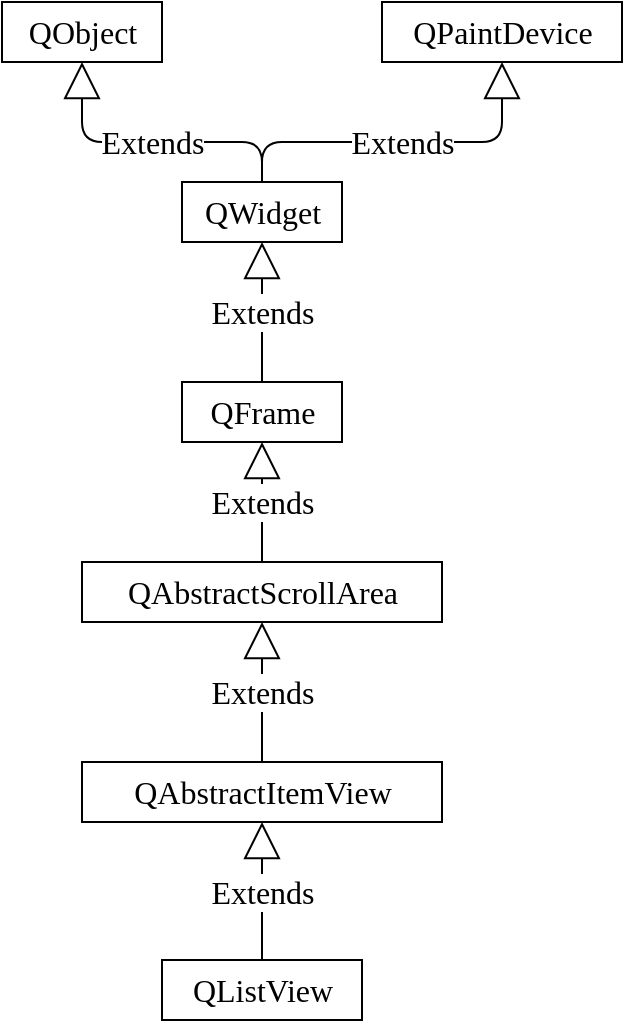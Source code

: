 <mxfile version="14.7.1" type="github" pages="3">
  <diagram id="C5RBs43oDa-KdzZeNtuy" name="QListView">
    <mxGraphModel dx="962" dy="721" grid="1" gridSize="10" guides="1" tooltips="1" connect="1" arrows="1" fold="1" page="1" pageScale="1" pageWidth="827" pageHeight="1169" math="0" shadow="0">
      <root>
        <mxCell id="WIyWlLk6GJQsqaUBKTNV-0" />
        <mxCell id="WIyWlLk6GJQsqaUBKTNV-1" parent="WIyWlLk6GJQsqaUBKTNV-0" />
        <mxCell id="f9l8Vr0HbiwX5KtVxT_5-15" value="QAbstractItemView" style="html=1;fontFamily=Verdana;align=center;verticalAlign=middle;fontSize=16;" vertex="1" parent="WIyWlLk6GJQsqaUBKTNV-1">
          <mxGeometry x="300" y="420" width="180" height="30" as="geometry" />
        </mxCell>
        <mxCell id="f9l8Vr0HbiwX5KtVxT_5-16" value="QListView" style="html=1;fontFamily=Verdana;align=center;verticalAlign=middle;fontSize=16;" vertex="1" parent="WIyWlLk6GJQsqaUBKTNV-1">
          <mxGeometry x="340" y="519" width="100" height="30" as="geometry" />
        </mxCell>
        <mxCell id="f9l8Vr0HbiwX5KtVxT_5-17" value="Extends" style="endArrow=block;endSize=16;endFill=0;html=1;fontFamily=Verdana;fontSize=16;exitX=0.5;exitY=0;exitDx=0;exitDy=0;entryX=0.5;entryY=1;entryDx=0;entryDy=0;" edge="1" parent="WIyWlLk6GJQsqaUBKTNV-1" source="f9l8Vr0HbiwX5KtVxT_5-16" target="f9l8Vr0HbiwX5KtVxT_5-15">
          <mxGeometry width="160" relative="1" as="geometry">
            <mxPoint x="530" y="540" as="sourcePoint" />
            <mxPoint x="690" y="540" as="targetPoint" />
          </mxGeometry>
        </mxCell>
        <mxCell id="f9l8Vr0HbiwX5KtVxT_5-18" value="QAbstractScrollArea" style="html=1;fontFamily=Verdana;align=center;verticalAlign=middle;fontSize=16;" vertex="1" parent="WIyWlLk6GJQsqaUBKTNV-1">
          <mxGeometry x="300" y="320" width="180" height="30" as="geometry" />
        </mxCell>
        <mxCell id="f9l8Vr0HbiwX5KtVxT_5-19" value="Extends" style="endArrow=block;endSize=16;endFill=0;html=1;fontFamily=Verdana;fontSize=16;exitX=0.5;exitY=0;exitDx=0;exitDy=0;entryX=0.5;entryY=1;entryDx=0;entryDy=0;" edge="1" parent="WIyWlLk6GJQsqaUBKTNV-1" source="f9l8Vr0HbiwX5KtVxT_5-15" target="f9l8Vr0HbiwX5KtVxT_5-18">
          <mxGeometry width="160" relative="1" as="geometry">
            <mxPoint x="500" y="440" as="sourcePoint" />
            <mxPoint x="660" y="440" as="targetPoint" />
          </mxGeometry>
        </mxCell>
        <mxCell id="f9l8Vr0HbiwX5KtVxT_5-21" value="QFrame" style="html=1;fontFamily=Verdana;align=center;verticalAlign=middle;fontSize=16;" vertex="1" parent="WIyWlLk6GJQsqaUBKTNV-1">
          <mxGeometry x="350" y="230" width="80" height="30" as="geometry" />
        </mxCell>
        <mxCell id="f9l8Vr0HbiwX5KtVxT_5-22" value="Extends" style="endArrow=block;endSize=16;endFill=0;html=1;fontFamily=Verdana;fontSize=16;exitX=0.5;exitY=0;exitDx=0;exitDy=0;entryX=0.5;entryY=1;entryDx=0;entryDy=0;" edge="1" parent="WIyWlLk6GJQsqaUBKTNV-1" source="f9l8Vr0HbiwX5KtVxT_5-18" target="f9l8Vr0HbiwX5KtVxT_5-21">
          <mxGeometry width="160" relative="1" as="geometry">
            <mxPoint x="370" y="300" as="sourcePoint" />
            <mxPoint x="530" y="300" as="targetPoint" />
          </mxGeometry>
        </mxCell>
        <mxCell id="f9l8Vr0HbiwX5KtVxT_5-23" value="QWidget" style="html=1;fontFamily=Verdana;align=center;verticalAlign=middle;fontSize=16;" vertex="1" parent="WIyWlLk6GJQsqaUBKTNV-1">
          <mxGeometry x="350" y="130" width="80" height="30" as="geometry" />
        </mxCell>
        <mxCell id="f9l8Vr0HbiwX5KtVxT_5-24" value="Extends" style="endArrow=block;endSize=16;endFill=0;html=1;fontFamily=Verdana;fontSize=16;exitX=0.5;exitY=0;exitDx=0;exitDy=0;entryX=0.5;entryY=1;entryDx=0;entryDy=0;" edge="1" parent="WIyWlLk6GJQsqaUBKTNV-1" source="f9l8Vr0HbiwX5KtVxT_5-21" target="f9l8Vr0HbiwX5KtVxT_5-23">
          <mxGeometry width="160" relative="1" as="geometry">
            <mxPoint x="410" y="200" as="sourcePoint" />
            <mxPoint x="570" y="200" as="targetPoint" />
          </mxGeometry>
        </mxCell>
        <mxCell id="f9l8Vr0HbiwX5KtVxT_5-25" value="QObject" style="html=1;fontFamily=Verdana;align=center;verticalAlign=middle;fontSize=16;" vertex="1" parent="WIyWlLk6GJQsqaUBKTNV-1">
          <mxGeometry x="260" y="40" width="80" height="30" as="geometry" />
        </mxCell>
        <mxCell id="f9l8Vr0HbiwX5KtVxT_5-26" value="QPaintDevice" style="html=1;fontFamily=Verdana;align=center;verticalAlign=middle;fontSize=16;" vertex="1" parent="WIyWlLk6GJQsqaUBKTNV-1">
          <mxGeometry x="450" y="40" width="120" height="30" as="geometry" />
        </mxCell>
        <mxCell id="f9l8Vr0HbiwX5KtVxT_5-27" value="Extends" style="endArrow=block;endSize=16;endFill=0;html=1;fontFamily=Verdana;fontSize=16;entryX=0.5;entryY=1;entryDx=0;entryDy=0;exitX=0.5;exitY=0;exitDx=0;exitDy=0;" edge="1" parent="WIyWlLk6GJQsqaUBKTNV-1" source="f9l8Vr0HbiwX5KtVxT_5-23" target="f9l8Vr0HbiwX5KtVxT_5-25">
          <mxGeometry width="160" relative="1" as="geometry">
            <mxPoint x="150" y="150" as="sourcePoint" />
            <mxPoint x="310" y="150" as="targetPoint" />
            <Array as="points">
              <mxPoint x="390" y="110" />
              <mxPoint x="300" y="110" />
            </Array>
          </mxGeometry>
        </mxCell>
        <mxCell id="f9l8Vr0HbiwX5KtVxT_5-28" value="Extends" style="endArrow=block;endSize=16;endFill=0;html=1;fontFamily=Verdana;fontSize=16;entryX=0.5;entryY=1;entryDx=0;entryDy=0;exitX=0.5;exitY=0;exitDx=0;exitDy=0;" edge="1" parent="WIyWlLk6GJQsqaUBKTNV-1" source="f9l8Vr0HbiwX5KtVxT_5-23" target="f9l8Vr0HbiwX5KtVxT_5-26">
          <mxGeometry width="160" relative="1" as="geometry">
            <mxPoint x="460" y="100" as="sourcePoint" />
            <mxPoint x="370" y="40" as="targetPoint" />
            <Array as="points">
              <mxPoint x="390" y="110" />
              <mxPoint x="510" y="110" />
            </Array>
          </mxGeometry>
        </mxCell>
      </root>
    </mxGraphModel>
  </diagram>
  <diagram id="JLT4y-COU6rPaRXCkT0O" name="QStandardItemModel">
    <mxGraphModel dx="962" dy="651" grid="1" gridSize="10" guides="1" tooltips="1" connect="1" arrows="1" fold="1" page="1" pageScale="1" pageWidth="827" pageHeight="1169" math="0" shadow="0">
      <root>
        <mxCell id="vPROqyQJXO_QQe_ezyRg-0" />
        <mxCell id="vPROqyQJXO_QQe_ezyRg-1" parent="vPROqyQJXO_QQe_ezyRg-0" />
        <mxCell id="yA8W1Pg-ke3aUDJS1mBl-0" value="QStandardItemModel" style="html=1;fontFamily=Verdana;align=center;verticalAlign=middle;fontSize=16;" vertex="1" parent="vPROqyQJXO_QQe_ezyRg-1">
          <mxGeometry x="330" y="350" width="180" height="30" as="geometry" />
        </mxCell>
        <mxCell id="yA8W1Pg-ke3aUDJS1mBl-1" value="QAbstractItemModel" style="html=1;fontFamily=Verdana;align=center;verticalAlign=middle;fontSize=16;" vertex="1" parent="vPROqyQJXO_QQe_ezyRg-1">
          <mxGeometry x="330" y="250" width="180" height="30" as="geometry" />
        </mxCell>
        <mxCell id="yA8W1Pg-ke3aUDJS1mBl-2" value="QObject" style="html=1;fontFamily=Verdana;align=center;verticalAlign=middle;fontSize=16;" vertex="1" parent="vPROqyQJXO_QQe_ezyRg-1">
          <mxGeometry x="330" y="150" width="180" height="30" as="geometry" />
        </mxCell>
        <mxCell id="yA8W1Pg-ke3aUDJS1mBl-3" value="Extends" style="endArrow=block;endSize=16;endFill=0;html=1;fontFamily=Verdana;fontSize=16;exitX=0.5;exitY=0;exitDx=0;exitDy=0;entryX=0.5;entryY=1;entryDx=0;entryDy=0;" edge="1" parent="vPROqyQJXO_QQe_ezyRg-1" source="yA8W1Pg-ke3aUDJS1mBl-1" target="yA8W1Pg-ke3aUDJS1mBl-2">
          <mxGeometry width="160" relative="1" as="geometry">
            <mxPoint x="300" y="220" as="sourcePoint" />
            <mxPoint x="460" y="220" as="targetPoint" />
          </mxGeometry>
        </mxCell>
        <mxCell id="yA8W1Pg-ke3aUDJS1mBl-4" value="Extends" style="endArrow=block;endSize=16;endFill=0;html=1;fontFamily=Verdana;fontSize=16;entryX=0.5;entryY=1;entryDx=0;entryDy=0;exitX=0.5;exitY=0;exitDx=0;exitDy=0;" edge="1" parent="vPROqyQJXO_QQe_ezyRg-1" source="yA8W1Pg-ke3aUDJS1mBl-0" target="yA8W1Pg-ke3aUDJS1mBl-1">
          <mxGeometry width="160" relative="1" as="geometry">
            <mxPoint x="300" y="300" as="sourcePoint" />
            <mxPoint x="460" y="300" as="targetPoint" />
          </mxGeometry>
        </mxCell>
      </root>
    </mxGraphModel>
  </diagram>
  <diagram id="NRYx_4Kp_MSdxgfVGnAk" name="QStandardItem">
    <mxGraphModel dx="962" dy="651" grid="1" gridSize="10" guides="1" tooltips="1" connect="1" arrows="1" fold="1" page="1" pageScale="1" pageWidth="827" pageHeight="1169" math="0" shadow="0">
      <root>
        <mxCell id="CAYdVG5q3DjvXmHUXyiJ-0" />
        <mxCell id="CAYdVG5q3DjvXmHUXyiJ-1" parent="CAYdVG5q3DjvXmHUXyiJ-0" />
      </root>
    </mxGraphModel>
  </diagram>
</mxfile>
